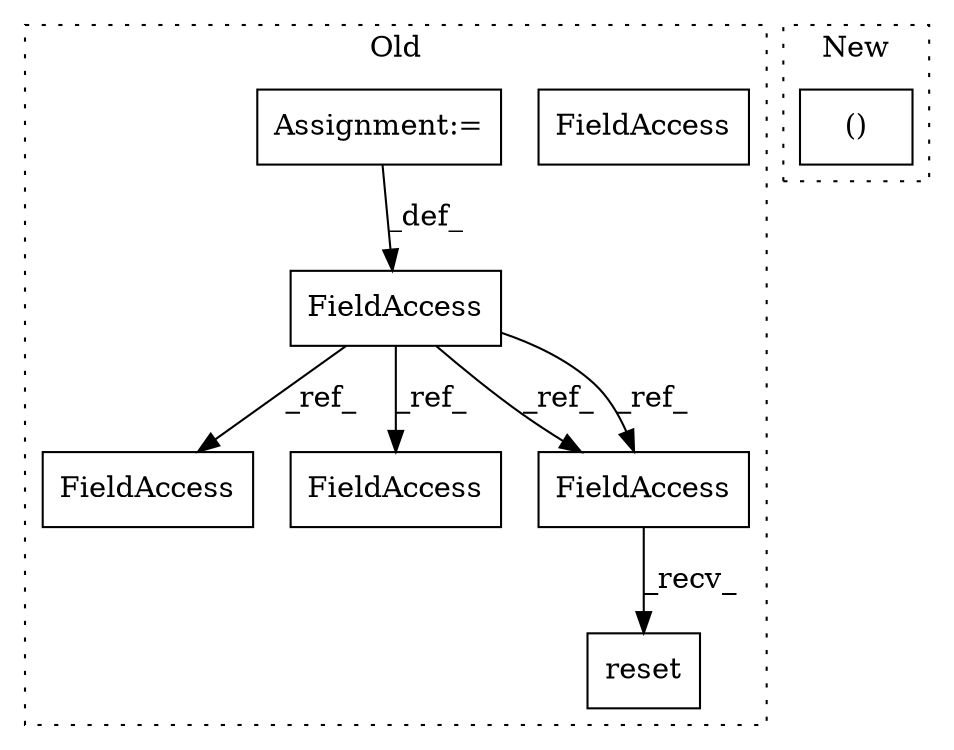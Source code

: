 digraph G {
subgraph cluster0 {
1 [label="reset" a="32" s="625" l="7" shape="box"];
3 [label="FieldAccess" a="22" s="341" l="8" shape="box"];
4 [label="FieldAccess" a="22" s="616" l="8" shape="box"];
5 [label="FieldAccess" a="22" s="577" l="8" shape="box"];
6 [label="FieldAccess" a="22" s="367" l="8" shape="box"];
7 [label="Assignment:=" a="7" s="291" l="4" shape="box"];
8 [label="FieldAccess" a="22" s="616" l="8" shape="box"];
label = "Old";
style="dotted";
}
subgraph cluster1 {
2 [label="()" a="106" s="493" l="34" shape="box"];
label = "New";
style="dotted";
}
3 -> 5 [label="_ref_"];
3 -> 8 [label="_ref_"];
3 -> 8 [label="_ref_"];
3 -> 6 [label="_ref_"];
7 -> 3 [label="_def_"];
8 -> 1 [label="_recv_"];
}